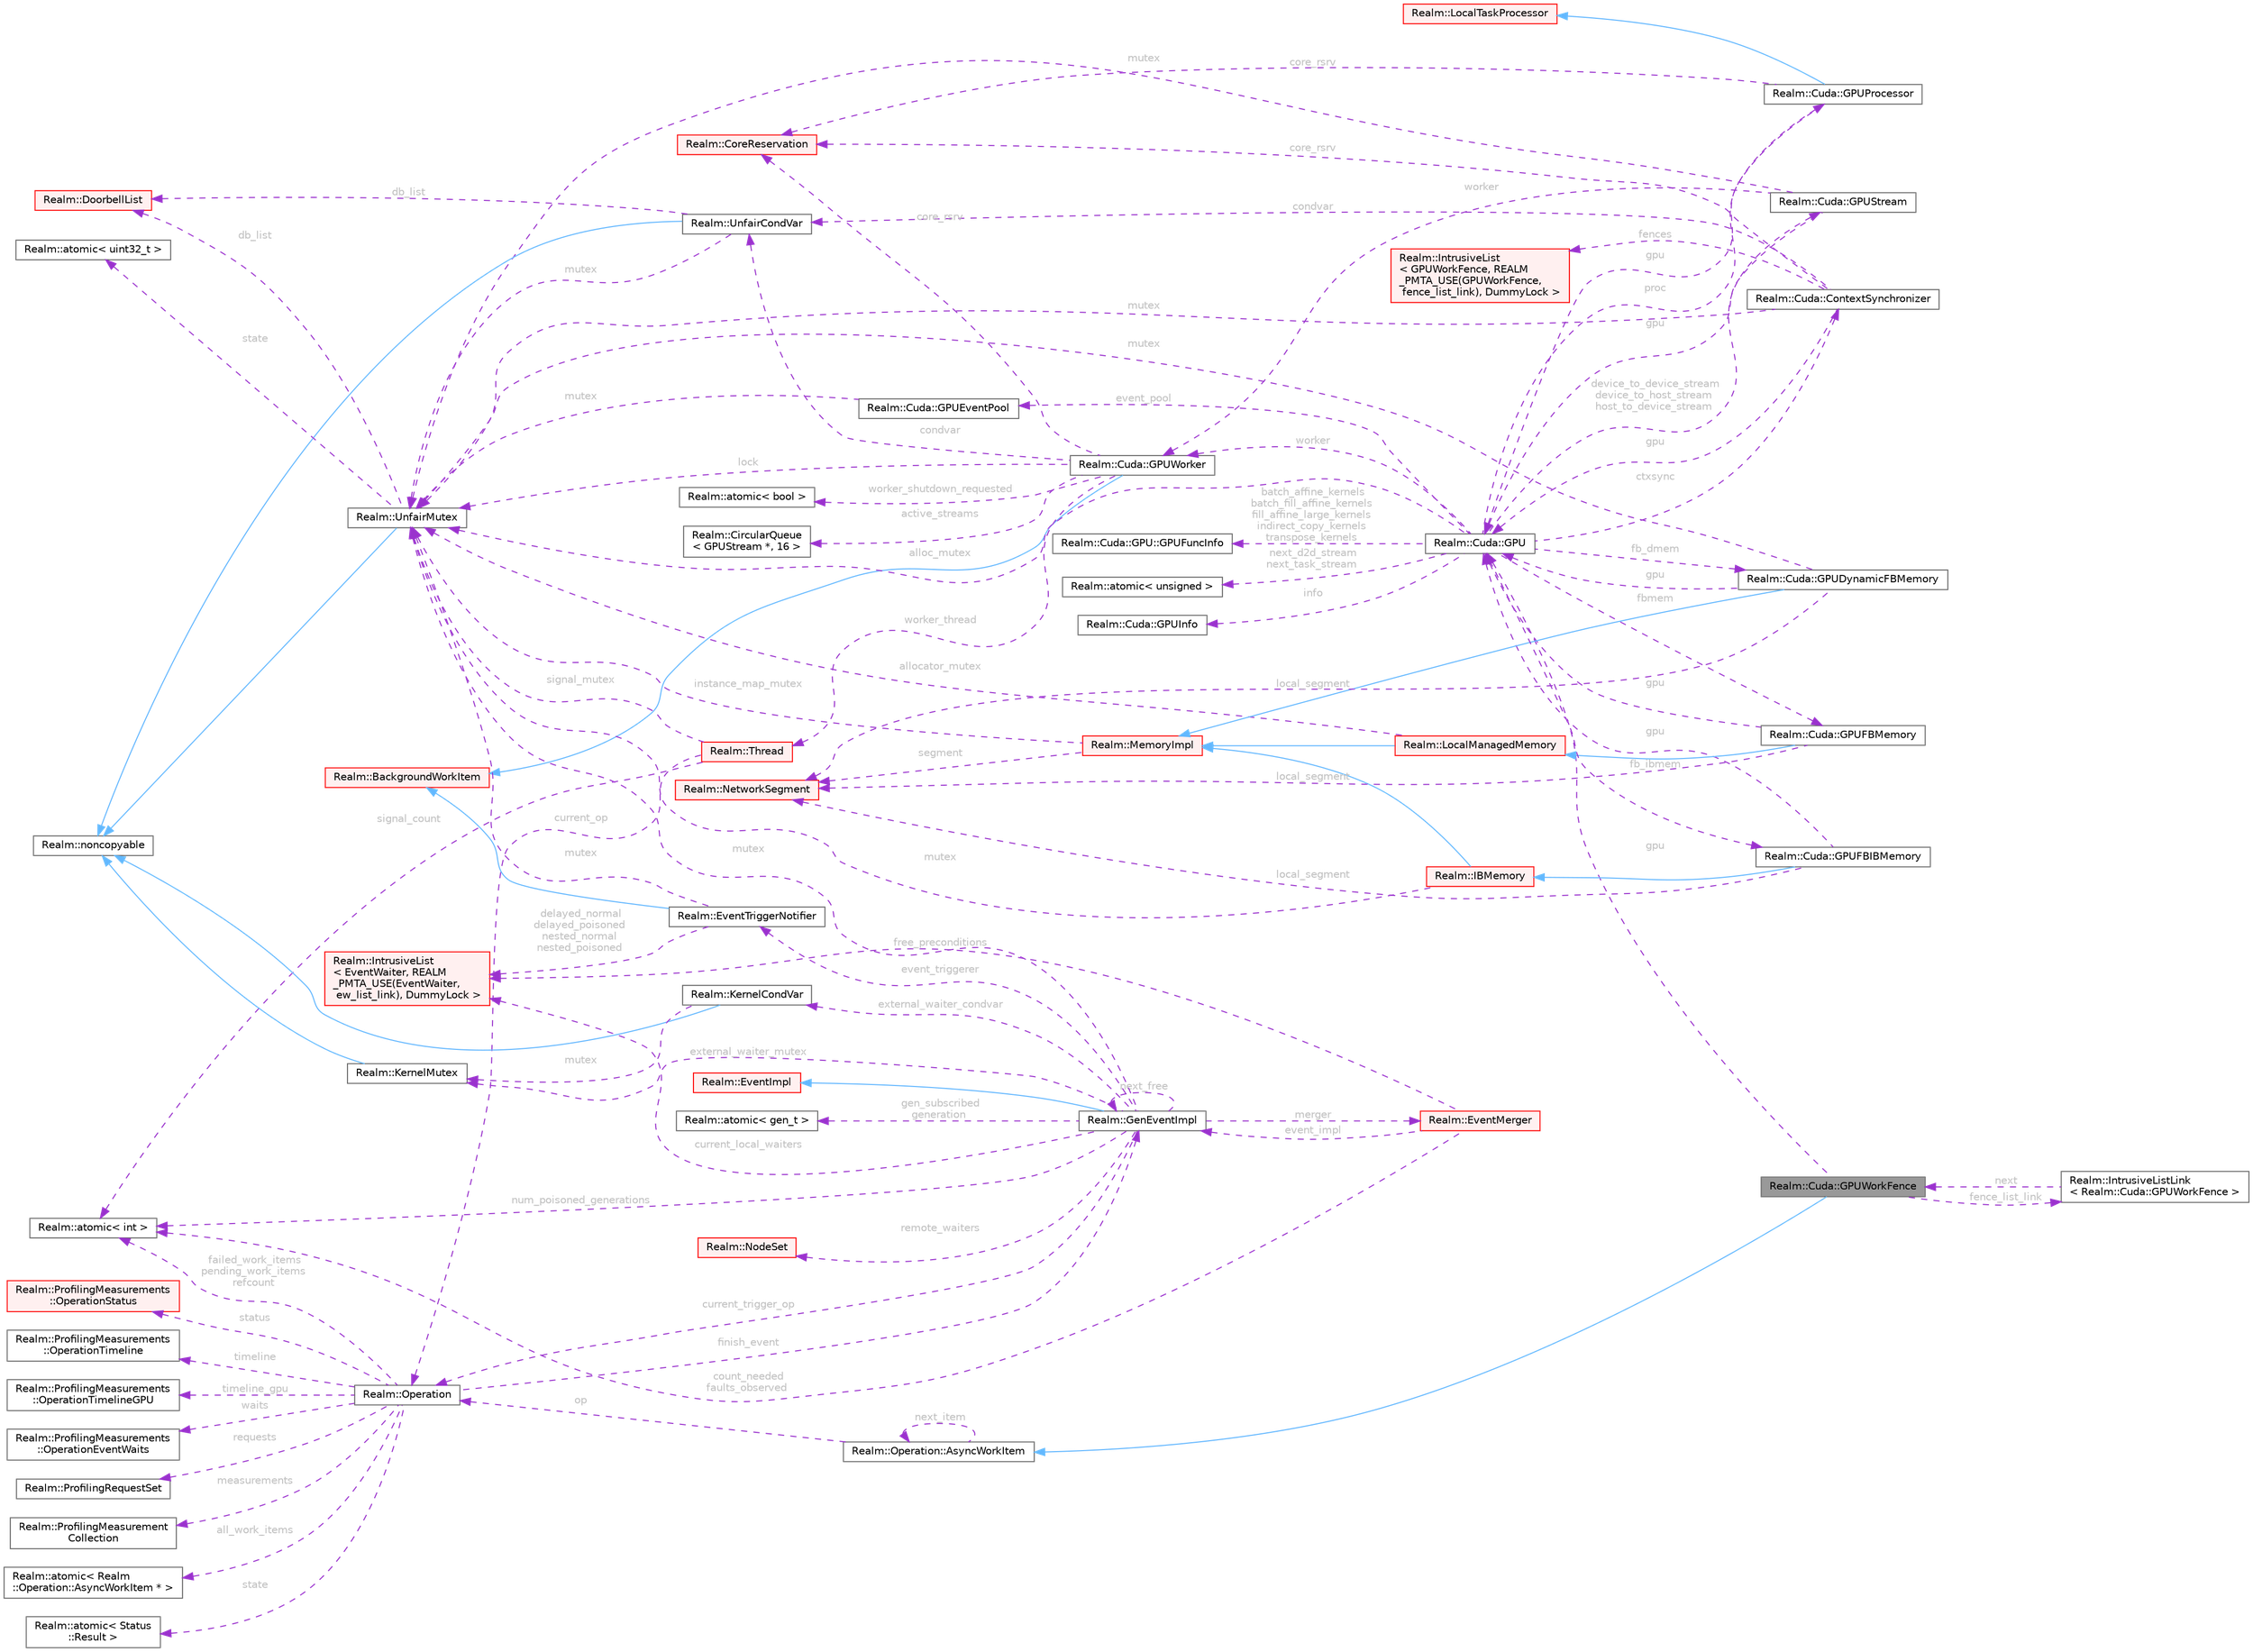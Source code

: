 digraph "Realm::Cuda::GPUWorkFence"
{
 // LATEX_PDF_SIZE
  bgcolor="transparent";
  edge [fontname=Helvetica,fontsize=10,labelfontname=Helvetica,labelfontsize=10];
  node [fontname=Helvetica,fontsize=10,shape=box,height=0.2,width=0.4];
  rankdir="LR";
  Node1 [id="Node000001",label="Realm::Cuda::GPUWorkFence",height=0.2,width=0.4,color="gray40", fillcolor="grey60", style="filled", fontcolor="black",tooltip=" "];
  Node2 -> Node1 [id="edge1_Node000001_Node000002",dir="back",color="steelblue1",style="solid",tooltip=" "];
  Node2 [id="Node000002",label="Realm::Operation::AsyncWorkItem",height=0.2,width=0.4,color="gray40", fillcolor="white", style="filled",URL="$classRealm_1_1Operation_1_1AsyncWorkItem.html",tooltip=" "];
  Node3 -> Node2 [id="edge2_Node000002_Node000003",dir="back",color="darkorchid3",style="dashed",tooltip=" ",label=" op",fontcolor="grey" ];
  Node3 [id="Node000003",label="Realm::Operation",height=0.2,width=0.4,color="gray40", fillcolor="white", style="filled",URL="$classRealm_1_1Operation.html",tooltip=" "];
  Node4 -> Node3 [id="edge3_Node000003_Node000004",dir="back",color="darkorchid3",style="dashed",tooltip=" ",label=" finish_event",fontcolor="grey" ];
  Node4 [id="Node000004",label="Realm::GenEventImpl",height=0.2,width=0.4,color="gray40", fillcolor="white", style="filled",URL="$classRealm_1_1GenEventImpl.html",tooltip=" "];
  Node5 -> Node4 [id="edge4_Node000004_Node000005",dir="back",color="steelblue1",style="solid",tooltip=" "];
  Node5 [id="Node000005",label="Realm::EventImpl",height=0.2,width=0.4,color="red", fillcolor="#FFF0F0", style="filled",URL="$classRealm_1_1EventImpl.html",tooltip=" "];
  Node12 -> Node4 [id="edge5_Node000004_Node000012",dir="back",color="darkorchid3",style="dashed",tooltip=" ",label=" gen_subscribed\ngeneration",fontcolor="grey" ];
  Node12 [id="Node000012",label="Realm::atomic\< gen_t \>",height=0.2,width=0.4,color="gray40", fillcolor="white", style="filled",URL="$classRealm_1_1atomic.html",tooltip=" "];
  Node13 -> Node4 [id="edge6_Node000004_Node000013",dir="back",color="darkorchid3",style="dashed",tooltip=" ",label=" num_poisoned_generations",fontcolor="grey" ];
  Node13 [id="Node000013",label="Realm::atomic\< int \>",height=0.2,width=0.4,color="gray40", fillcolor="white", style="filled",URL="$classRealm_1_1atomic.html",tooltip=" "];
  Node4 -> Node4 [id="edge7_Node000004_Node000004",dir="back",color="darkorchid3",style="dashed",tooltip=" ",label=" next_free",fontcolor="grey" ];
  Node14 -> Node4 [id="edge8_Node000004_Node000014",dir="back",color="darkorchid3",style="dashed",tooltip=" ",label=" merger",fontcolor="grey" ];
  Node14 [id="Node000014",label="Realm::EventMerger",height=0.2,width=0.4,color="red", fillcolor="#FFF0F0", style="filled",URL="$classRealm_1_1EventMerger.html",tooltip=" "];
  Node4 -> Node14 [id="edge9_Node000014_Node000004",dir="back",color="darkorchid3",style="dashed",tooltip=" ",label=" event_impl",fontcolor="grey" ];
  Node13 -> Node14 [id="edge10_Node000014_Node000013",dir="back",color="darkorchid3",style="dashed",tooltip=" ",label=" count_needed\nfaults_observed",fontcolor="grey" ];
  Node18 -> Node14 [id="edge11_Node000014_Node000018",dir="back",color="darkorchid3",style="dashed",tooltip=" ",label=" free_preconditions",fontcolor="grey" ];
  Node18 [id="Node000018",label="Realm::IntrusiveList\l\< EventWaiter, REALM\l_PMTA_USE(EventWaiter,\l ew_list_link), DummyLock \>",height=0.2,width=0.4,color="red", fillcolor="#FFF0F0", style="filled",URL="$classRealm_1_1IntrusiveList.html",tooltip=" "];
  Node21 -> Node4 [id="edge12_Node000004_Node000021",dir="back",color="darkorchid3",style="dashed",tooltip=" ",label=" event_triggerer",fontcolor="grey" ];
  Node21 [id="Node000021",label="Realm::EventTriggerNotifier",height=0.2,width=0.4,color="gray40", fillcolor="white", style="filled",URL="$classRealm_1_1EventTriggerNotifier.html",tooltip=" "];
  Node22 -> Node21 [id="edge13_Node000021_Node000022",dir="back",color="steelblue1",style="solid",tooltip=" "];
  Node22 [id="Node000022",label="Realm::BackgroundWorkItem",height=0.2,width=0.4,color="red", fillcolor="#FFF0F0", style="filled",URL="$classRealm_1_1BackgroundWorkItem.html",tooltip=" "];
  Node25 -> Node21 [id="edge14_Node000021_Node000025",dir="back",color="darkorchid3",style="dashed",tooltip=" ",label=" mutex",fontcolor="grey" ];
  Node25 [id="Node000025",label="Realm::UnfairMutex",height=0.2,width=0.4,color="gray40", fillcolor="white", style="filled",URL="$classRealm_1_1UnfairMutex.html",tooltip=" "];
  Node26 -> Node25 [id="edge15_Node000025_Node000026",dir="back",color="steelblue1",style="solid",tooltip=" "];
  Node26 [id="Node000026",label="Realm::noncopyable",height=0.2,width=0.4,color="gray40", fillcolor="white", style="filled",URL="$classRealm_1_1noncopyable.html",tooltip=" "];
  Node27 -> Node25 [id="edge16_Node000025_Node000027",dir="back",color="darkorchid3",style="dashed",tooltip=" ",label=" state",fontcolor="grey" ];
  Node27 [id="Node000027",label="Realm::atomic\< uint32_t \>",height=0.2,width=0.4,color="gray40", fillcolor="white", style="filled",URL="$classRealm_1_1atomic.html",tooltip=" "];
  Node28 -> Node25 [id="edge17_Node000025_Node000028",dir="back",color="darkorchid3",style="dashed",tooltip=" ",label=" db_list",fontcolor="grey" ];
  Node28 [id="Node000028",label="Realm::DoorbellList",height=0.2,width=0.4,color="red", fillcolor="#FFF0F0", style="filled",URL="$classRealm_1_1DoorbellList.html",tooltip=" "];
  Node18 -> Node21 [id="edge18_Node000021_Node000018",dir="back",color="darkorchid3",style="dashed",tooltip=" ",label=" delayed_normal\ndelayed_poisoned\nnested_normal\nnested_poisoned",fontcolor="grey" ];
  Node25 -> Node4 [id="edge19_Node000004_Node000025",dir="back",color="darkorchid3",style="dashed",tooltip=" ",label=" mutex",fontcolor="grey" ];
  Node3 -> Node4 [id="edge20_Node000004_Node000003",dir="back",color="darkorchid3",style="dashed",tooltip=" ",label=" current_trigger_op",fontcolor="grey" ];
  Node18 -> Node4 [id="edge21_Node000004_Node000018",dir="back",color="darkorchid3",style="dashed",tooltip=" ",label=" current_local_waiters",fontcolor="grey" ];
  Node34 -> Node4 [id="edge22_Node000004_Node000034",dir="back",color="darkorchid3",style="dashed",tooltip=" ",label=" external_waiter_mutex",fontcolor="grey" ];
  Node34 [id="Node000034",label="Realm::KernelMutex",height=0.2,width=0.4,color="gray40", fillcolor="white", style="filled",URL="$classRealm_1_1KernelMutex.html",tooltip=" "];
  Node26 -> Node34 [id="edge23_Node000034_Node000026",dir="back",color="steelblue1",style="solid",tooltip=" "];
  Node35 -> Node4 [id="edge24_Node000004_Node000035",dir="back",color="darkorchid3",style="dashed",tooltip=" ",label=" external_waiter_condvar",fontcolor="grey" ];
  Node35 [id="Node000035",label="Realm::KernelCondVar",height=0.2,width=0.4,color="gray40", fillcolor="white", style="filled",URL="$classRealm_1_1KernelCondVar.html",tooltip=" "];
  Node26 -> Node35 [id="edge25_Node000035_Node000026",dir="back",color="steelblue1",style="solid",tooltip=" "];
  Node34 -> Node35 [id="edge26_Node000035_Node000034",dir="back",color="darkorchid3",style="dashed",tooltip=" ",label=" mutex",fontcolor="grey" ];
  Node36 -> Node4 [id="edge27_Node000004_Node000036",dir="back",color="darkorchid3",style="dashed",tooltip=" ",label=" remote_waiters",fontcolor="grey" ];
  Node36 [id="Node000036",label="Realm::NodeSet",height=0.2,width=0.4,color="red", fillcolor="#FFF0F0", style="filled",URL="$classRealm_1_1NodeSet.html",tooltip=" "];
  Node13 -> Node3 [id="edge28_Node000003_Node000013",dir="back",color="darkorchid3",style="dashed",tooltip=" ",label=" failed_work_items\npending_work_items\nrefcount",fontcolor="grey" ];
  Node39 -> Node3 [id="edge29_Node000003_Node000039",dir="back",color="darkorchid3",style="dashed",tooltip=" ",label=" state",fontcolor="grey" ];
  Node39 [id="Node000039",label="Realm::atomic\< Status\l::Result \>",height=0.2,width=0.4,color="gray40", fillcolor="white", style="filled",URL="$classRealm_1_1atomic.html",tooltip=" "];
  Node40 -> Node3 [id="edge30_Node000003_Node000040",dir="back",color="darkorchid3",style="dashed",tooltip=" ",label=" status",fontcolor="grey" ];
  Node40 [id="Node000040",label="Realm::ProfilingMeasurements\l::OperationStatus",height=0.2,width=0.4,color="red", fillcolor="#FFF0F0", style="filled",URL="$structRealm_1_1ProfilingMeasurements_1_1OperationStatus.html",tooltip=" "];
  Node43 -> Node3 [id="edge31_Node000003_Node000043",dir="back",color="darkorchid3",style="dashed",tooltip=" ",label=" timeline",fontcolor="grey" ];
  Node43 [id="Node000043",label="Realm::ProfilingMeasurements\l::OperationTimeline",height=0.2,width=0.4,color="gray40", fillcolor="white", style="filled",URL="$structRealm_1_1ProfilingMeasurements_1_1OperationTimeline.html",tooltip=" "];
  Node44 -> Node3 [id="edge32_Node000003_Node000044",dir="back",color="darkorchid3",style="dashed",tooltip=" ",label=" timeline_gpu",fontcolor="grey" ];
  Node44 [id="Node000044",label="Realm::ProfilingMeasurements\l::OperationTimelineGPU",height=0.2,width=0.4,color="gray40", fillcolor="white", style="filled",URL="$structRealm_1_1ProfilingMeasurements_1_1OperationTimelineGPU.html",tooltip=" "];
  Node45 -> Node3 [id="edge33_Node000003_Node000045",dir="back",color="darkorchid3",style="dashed",tooltip=" ",label=" waits",fontcolor="grey" ];
  Node45 [id="Node000045",label="Realm::ProfilingMeasurements\l::OperationEventWaits",height=0.2,width=0.4,color="gray40", fillcolor="white", style="filled",URL="$structRealm_1_1ProfilingMeasurements_1_1OperationEventWaits.html",tooltip=" "];
  Node46 -> Node3 [id="edge34_Node000003_Node000046",dir="back",color="darkorchid3",style="dashed",tooltip=" ",label=" requests",fontcolor="grey" ];
  Node46 [id="Node000046",label="Realm::ProfilingRequestSet",height=0.2,width=0.4,color="gray40", fillcolor="white", style="filled",URL="$classRealm_1_1ProfilingRequestSet.html",tooltip=" "];
  Node47 -> Node3 [id="edge35_Node000003_Node000047",dir="back",color="darkorchid3",style="dashed",tooltip=" ",label=" measurements",fontcolor="grey" ];
  Node47 [id="Node000047",label="Realm::ProfilingMeasurement\lCollection",height=0.2,width=0.4,color="gray40", fillcolor="white", style="filled",URL="$classRealm_1_1ProfilingMeasurementCollection.html",tooltip=" "];
  Node48 -> Node3 [id="edge36_Node000003_Node000048",dir="back",color="darkorchid3",style="dashed",tooltip=" ",label=" all_work_items",fontcolor="grey" ];
  Node48 [id="Node000048",label="Realm::atomic\< Realm\l::Operation::AsyncWorkItem * \>",height=0.2,width=0.4,color="gray40", fillcolor="white", style="filled",URL="$classRealm_1_1atomic.html",tooltip=" "];
  Node2 -> Node2 [id="edge37_Node000002_Node000002",dir="back",color="darkorchid3",style="dashed",tooltip=" ",label=" next_item",fontcolor="grey" ];
  Node49 -> Node1 [id="edge38_Node000001_Node000049",dir="back",color="darkorchid3",style="dashed",tooltip=" ",label=" fence_list_link",fontcolor="grey" ];
  Node49 [id="Node000049",label="Realm::IntrusiveListLink\l\< Realm::Cuda::GPUWorkFence \>",height=0.2,width=0.4,color="gray40", fillcolor="white", style="filled",URL="$structRealm_1_1IntrusiveListLink.html",tooltip=" "];
  Node1 -> Node49 [id="edge39_Node000049_Node000001",dir="back",color="darkorchid3",style="dashed",tooltip=" ",label=" next",fontcolor="grey" ];
  Node50 -> Node1 [id="edge40_Node000001_Node000050",dir="back",color="darkorchid3",style="dashed",tooltip=" ",label=" gpu",fontcolor="grey" ];
  Node50 [id="Node000050",label="Realm::Cuda::GPU",height=0.2,width=0.4,color="gray40", fillcolor="white", style="filled",URL="$classRealm_1_1Cuda_1_1GPU.html",tooltip=" "];
  Node51 -> Node50 [id="edge41_Node000050_Node000051",dir="back",color="darkorchid3",style="dashed",tooltip=" ",label=" ctxsync",fontcolor="grey" ];
  Node51 [id="Node000051",label="Realm::Cuda::ContextSynchronizer",height=0.2,width=0.4,color="gray40", fillcolor="white", style="filled",URL="$classRealm_1_1Cuda_1_1ContextSynchronizer.html",tooltip=" "];
  Node50 -> Node51 [id="edge42_Node000051_Node000050",dir="back",color="darkorchid3",style="dashed",tooltip=" ",label=" gpu",fontcolor="grey" ];
  Node25 -> Node51 [id="edge43_Node000051_Node000025",dir="back",color="darkorchid3",style="dashed",tooltip=" ",label=" mutex",fontcolor="grey" ];
  Node52 -> Node51 [id="edge44_Node000051_Node000052",dir="back",color="darkorchid3",style="dashed",tooltip=" ",label=" condvar",fontcolor="grey" ];
  Node52 [id="Node000052",label="Realm::UnfairCondVar",height=0.2,width=0.4,color="gray40", fillcolor="white", style="filled",URL="$classRealm_1_1UnfairCondVar.html",tooltip=" "];
  Node26 -> Node52 [id="edge45_Node000052_Node000026",dir="back",color="steelblue1",style="solid",tooltip=" "];
  Node25 -> Node52 [id="edge46_Node000052_Node000025",dir="back",color="darkorchid3",style="dashed",tooltip=" ",label=" mutex",fontcolor="grey" ];
  Node28 -> Node52 [id="edge47_Node000052_Node000028",dir="back",color="darkorchid3",style="dashed",tooltip=" ",label=" db_list",fontcolor="grey" ];
  Node53 -> Node51 [id="edge48_Node000051_Node000053",dir="back",color="darkorchid3",style="dashed",tooltip=" ",label=" fences",fontcolor="grey" ];
  Node53 [id="Node000053",label="Realm::IntrusiveList\l\< GPUWorkFence, REALM\l_PMTA_USE(GPUWorkFence,\l fence_list_link), DummyLock \>",height=0.2,width=0.4,color="red", fillcolor="#FFF0F0", style="filled",URL="$classRealm_1_1IntrusiveList.html",tooltip=" "];
  Node55 -> Node51 [id="edge49_Node000051_Node000055",dir="back",color="darkorchid3",style="dashed",tooltip=" ",label=" core_rsrv",fontcolor="grey" ];
  Node55 [id="Node000055",label="Realm::CoreReservation",height=0.2,width=0.4,color="red", fillcolor="#FFF0F0", style="filled",URL="$classRealm_1_1CoreReservation.html",tooltip=" "];
  Node57 -> Node50 [id="edge50_Node000050_Node000057",dir="back",color="darkorchid3",style="dashed",tooltip=" ",label=" info",fontcolor="grey" ];
  Node57 [id="Node000057",label="Realm::Cuda::GPUInfo",height=0.2,width=0.4,color="gray40", fillcolor="white", style="filled",URL="$structRealm_1_1Cuda_1_1GPUInfo.html",tooltip=" "];
  Node58 -> Node50 [id="edge51_Node000050_Node000058",dir="back",color="darkorchid3",style="dashed",tooltip=" ",label=" worker",fontcolor="grey" ];
  Node58 [id="Node000058",label="Realm::Cuda::GPUWorker",height=0.2,width=0.4,color="gray40", fillcolor="white", style="filled",URL="$classRealm_1_1Cuda_1_1GPUWorker.html",tooltip=" "];
  Node22 -> Node58 [id="edge52_Node000058_Node000022",dir="back",color="steelblue1",style="solid",tooltip=" "];
  Node25 -> Node58 [id="edge53_Node000058_Node000025",dir="back",color="darkorchid3",style="dashed",tooltip=" ",label=" lock",fontcolor="grey" ];
  Node52 -> Node58 [id="edge54_Node000058_Node000052",dir="back",color="darkorchid3",style="dashed",tooltip=" ",label=" condvar",fontcolor="grey" ];
  Node59 -> Node58 [id="edge55_Node000058_Node000059",dir="back",color="darkorchid3",style="dashed",tooltip=" ",label=" active_streams",fontcolor="grey" ];
  Node59 [id="Node000059",label="Realm::CircularQueue\l\< GPUStream *, 16 \>",height=0.2,width=0.4,color="gray40", fillcolor="white", style="filled",URL="$classRealm_1_1CircularQueue.html",tooltip=" "];
  Node55 -> Node58 [id="edge56_Node000058_Node000055",dir="back",color="darkorchid3",style="dashed",tooltip=" ",label=" core_rsrv",fontcolor="grey" ];
  Node60 -> Node58 [id="edge57_Node000058_Node000060",dir="back",color="darkorchid3",style="dashed",tooltip=" ",label=" worker_thread",fontcolor="grey" ];
  Node60 [id="Node000060",label="Realm::Thread",height=0.2,width=0.4,color="red", fillcolor="#FFF0F0", style="filled",URL="$classRealm_1_1Thread.html",tooltip=" "];
  Node3 -> Node60 [id="edge58_Node000060_Node000003",dir="back",color="darkorchid3",style="dashed",tooltip=" ",label=" current_op",fontcolor="grey" ];
  Node13 -> Node60 [id="edge59_Node000060_Node000013",dir="back",color="darkorchid3",style="dashed",tooltip=" ",label=" signal_count",fontcolor="grey" ];
  Node25 -> Node60 [id="edge60_Node000060_Node000025",dir="back",color="darkorchid3",style="dashed",tooltip=" ",label=" signal_mutex",fontcolor="grey" ];
  Node63 -> Node58 [id="edge61_Node000058_Node000063",dir="back",color="darkorchid3",style="dashed",tooltip=" ",label=" worker_shutdown_requested",fontcolor="grey" ];
  Node63 [id="Node000063",label="Realm::atomic\< bool \>",height=0.2,width=0.4,color="gray40", fillcolor="white", style="filled",URL="$classRealm_1_1atomic.html",tooltip=" "];
  Node64 -> Node50 [id="edge62_Node000050_Node000064",dir="back",color="darkorchid3",style="dashed",tooltip=" ",label=" proc",fontcolor="grey" ];
  Node64 [id="Node000064",label="Realm::Cuda::GPUProcessor",height=0.2,width=0.4,color="gray40", fillcolor="white", style="filled",URL="$classRealm_1_1Cuda_1_1GPUProcessor.html",tooltip=" "];
  Node65 -> Node64 [id="edge63_Node000064_Node000065",dir="back",color="steelblue1",style="solid",tooltip=" "];
  Node65 [id="Node000065",label="Realm::LocalTaskProcessor",height=0.2,width=0.4,color="red", fillcolor="#FFF0F0", style="filled",URL="$classRealm_1_1LocalTaskProcessor.html",tooltip=" "];
  Node50 -> Node64 [id="edge64_Node000064_Node000050",dir="back",color="darkorchid3",style="dashed",tooltip=" ",label=" gpu",fontcolor="grey" ];
  Node55 -> Node64 [id="edge65_Node000064_Node000055",dir="back",color="darkorchid3",style="dashed",tooltip=" ",label=" core_rsrv",fontcolor="grey" ];
  Node97 -> Node50 [id="edge66_Node000050_Node000097",dir="back",color="darkorchid3",style="dashed",tooltip=" ",label=" fbmem",fontcolor="grey" ];
  Node97 [id="Node000097",label="Realm::Cuda::GPUFBMemory",height=0.2,width=0.4,color="gray40", fillcolor="white", style="filled",URL="$classRealm_1_1Cuda_1_1GPUFBMemory.html",tooltip=" "];
  Node98 -> Node97 [id="edge67_Node000097_Node000098",dir="back",color="steelblue1",style="solid",tooltip=" "];
  Node98 [id="Node000098",label="Realm::LocalManagedMemory",height=0.2,width=0.4,color="red", fillcolor="#FFF0F0", style="filled",URL="$classRealm_1_1LocalManagedMemory.html",tooltip=" "];
  Node99 -> Node98 [id="edge68_Node000098_Node000099",dir="back",color="steelblue1",style="solid",tooltip=" "];
  Node99 [id="Node000099",label="Realm::MemoryImpl",height=0.2,width=0.4,color="red", fillcolor="#FFF0F0", style="filled",URL="$classRealm_1_1MemoryImpl.html",tooltip=" "];
  Node101 -> Node99 [id="edge69_Node000099_Node000101",dir="back",color="darkorchid3",style="dashed",tooltip=" ",label=" segment",fontcolor="grey" ];
  Node101 [id="Node000101",label="Realm::NetworkSegment",height=0.2,width=0.4,color="red", fillcolor="#FFF0F0", style="filled",URL="$classRealm_1_1NetworkSegment.html",tooltip=" "];
  Node25 -> Node99 [id="edge70_Node000099_Node000025",dir="back",color="darkorchid3",style="dashed",tooltip=" ",label=" instance_map_mutex",fontcolor="grey" ];
  Node25 -> Node98 [id="edge71_Node000098_Node000025",dir="back",color="darkorchid3",style="dashed",tooltip=" ",label=" allocator_mutex",fontcolor="grey" ];
  Node50 -> Node97 [id="edge72_Node000097_Node000050",dir="back",color="darkorchid3",style="dashed",tooltip=" ",label=" gpu",fontcolor="grey" ];
  Node101 -> Node97 [id="edge73_Node000097_Node000101",dir="back",color="darkorchid3",style="dashed",tooltip=" ",label=" local_segment",fontcolor="grey" ];
  Node129 -> Node50 [id="edge74_Node000050_Node000129",dir="back",color="darkorchid3",style="dashed",tooltip=" ",label=" fb_dmem",fontcolor="grey" ];
  Node129 [id="Node000129",label="Realm::Cuda::GPUDynamicFBMemory",height=0.2,width=0.4,color="gray40", fillcolor="white", style="filled",URL="$classRealm_1_1Cuda_1_1GPUDynamicFBMemory.html",tooltip=" "];
  Node99 -> Node129 [id="edge75_Node000129_Node000099",dir="back",color="steelblue1",style="solid",tooltip=" "];
  Node50 -> Node129 [id="edge76_Node000129_Node000050",dir="back",color="darkorchid3",style="dashed",tooltip=" ",label=" gpu",fontcolor="grey" ];
  Node25 -> Node129 [id="edge77_Node000129_Node000025",dir="back",color="darkorchid3",style="dashed",tooltip=" ",label=" mutex",fontcolor="grey" ];
  Node101 -> Node129 [id="edge78_Node000129_Node000101",dir="back",color="darkorchid3",style="dashed",tooltip=" ",label=" local_segment",fontcolor="grey" ];
  Node130 -> Node50 [id="edge79_Node000050_Node000130",dir="back",color="darkorchid3",style="dashed",tooltip=" ",label=" fb_ibmem",fontcolor="grey" ];
  Node130 [id="Node000130",label="Realm::Cuda::GPUFBIBMemory",height=0.2,width=0.4,color="gray40", fillcolor="white", style="filled",URL="$classRealm_1_1Cuda_1_1GPUFBIBMemory.html",tooltip=" "];
  Node131 -> Node130 [id="edge80_Node000130_Node000131",dir="back",color="steelblue1",style="solid",tooltip=" "];
  Node131 [id="Node000131",label="Realm::IBMemory",height=0.2,width=0.4,color="red", fillcolor="#FFF0F0", style="filled",URL="$classRealm_1_1IBMemory.html",tooltip=" "];
  Node99 -> Node131 [id="edge81_Node000131_Node000099",dir="back",color="steelblue1",style="solid",tooltip=" "];
  Node25 -> Node131 [id="edge82_Node000131_Node000025",dir="back",color="darkorchid3",style="dashed",tooltip=" ",label=" mutex",fontcolor="grey" ];
  Node50 -> Node130 [id="edge83_Node000130_Node000050",dir="back",color="darkorchid3",style="dashed",tooltip=" ",label=" gpu",fontcolor="grey" ];
  Node101 -> Node130 [id="edge84_Node000130_Node000101",dir="back",color="darkorchid3",style="dashed",tooltip=" ",label=" local_segment",fontcolor="grey" ];
  Node133 -> Node50 [id="edge85_Node000050_Node000133",dir="back",color="darkorchid3",style="dashed",tooltip=" ",label=" batch_affine_kernels\nbatch_fill_affine_kernels\nfill_affine_large_kernels\nindirect_copy_kernels\ntranspose_kernels",fontcolor="grey" ];
  Node133 [id="Node000133",label="Realm::Cuda::GPU::GPUFuncInfo",height=0.2,width=0.4,color="gray40", fillcolor="white", style="filled",URL="$structRealm_1_1Cuda_1_1GPU_1_1GPUFuncInfo.html",tooltip=" "];
  Node134 -> Node50 [id="edge86_Node000050_Node000134",dir="back",color="darkorchid3",style="dashed",tooltip=" ",label=" device_to_device_stream\ndevice_to_host_stream\nhost_to_device_stream",fontcolor="grey" ];
  Node134 [id="Node000134",label="Realm::Cuda::GPUStream",height=0.2,width=0.4,color="gray40", fillcolor="white", style="filled",URL="$classRealm_1_1Cuda_1_1GPUStream.html",tooltip=" "];
  Node50 -> Node134 [id="edge87_Node000134_Node000050",dir="back",color="darkorchid3",style="dashed",tooltip=" ",label=" gpu",fontcolor="grey" ];
  Node58 -> Node134 [id="edge88_Node000134_Node000058",dir="back",color="darkorchid3",style="dashed",tooltip=" ",label=" worker",fontcolor="grey" ];
  Node25 -> Node134 [id="edge89_Node000134_Node000025",dir="back",color="darkorchid3",style="dashed",tooltip=" ",label=" mutex",fontcolor="grey" ];
  Node30 -> Node50 [id="edge90_Node000050_Node000030",dir="back",color="darkorchid3",style="dashed",tooltip=" ",label=" next_d2d_stream\nnext_task_stream",fontcolor="grey" ];
  Node30 [id="Node000030",label="Realm::atomic\< unsigned \>",height=0.2,width=0.4,color="gray40", fillcolor="white", style="filled",URL="$classRealm_1_1atomic.html",tooltip=" "];
  Node135 -> Node50 [id="edge91_Node000050_Node000135",dir="back",color="darkorchid3",style="dashed",tooltip=" ",label=" event_pool",fontcolor="grey" ];
  Node135 [id="Node000135",label="Realm::Cuda::GPUEventPool",height=0.2,width=0.4,color="gray40", fillcolor="white", style="filled",URL="$classRealm_1_1Cuda_1_1GPUEventPool.html",tooltip=" "];
  Node25 -> Node135 [id="edge92_Node000135_Node000025",dir="back",color="darkorchid3",style="dashed",tooltip=" ",label=" mutex",fontcolor="grey" ];
  Node25 -> Node50 [id="edge93_Node000050_Node000025",dir="back",color="darkorchid3",style="dashed",tooltip=" ",label=" alloc_mutex",fontcolor="grey" ];
}
